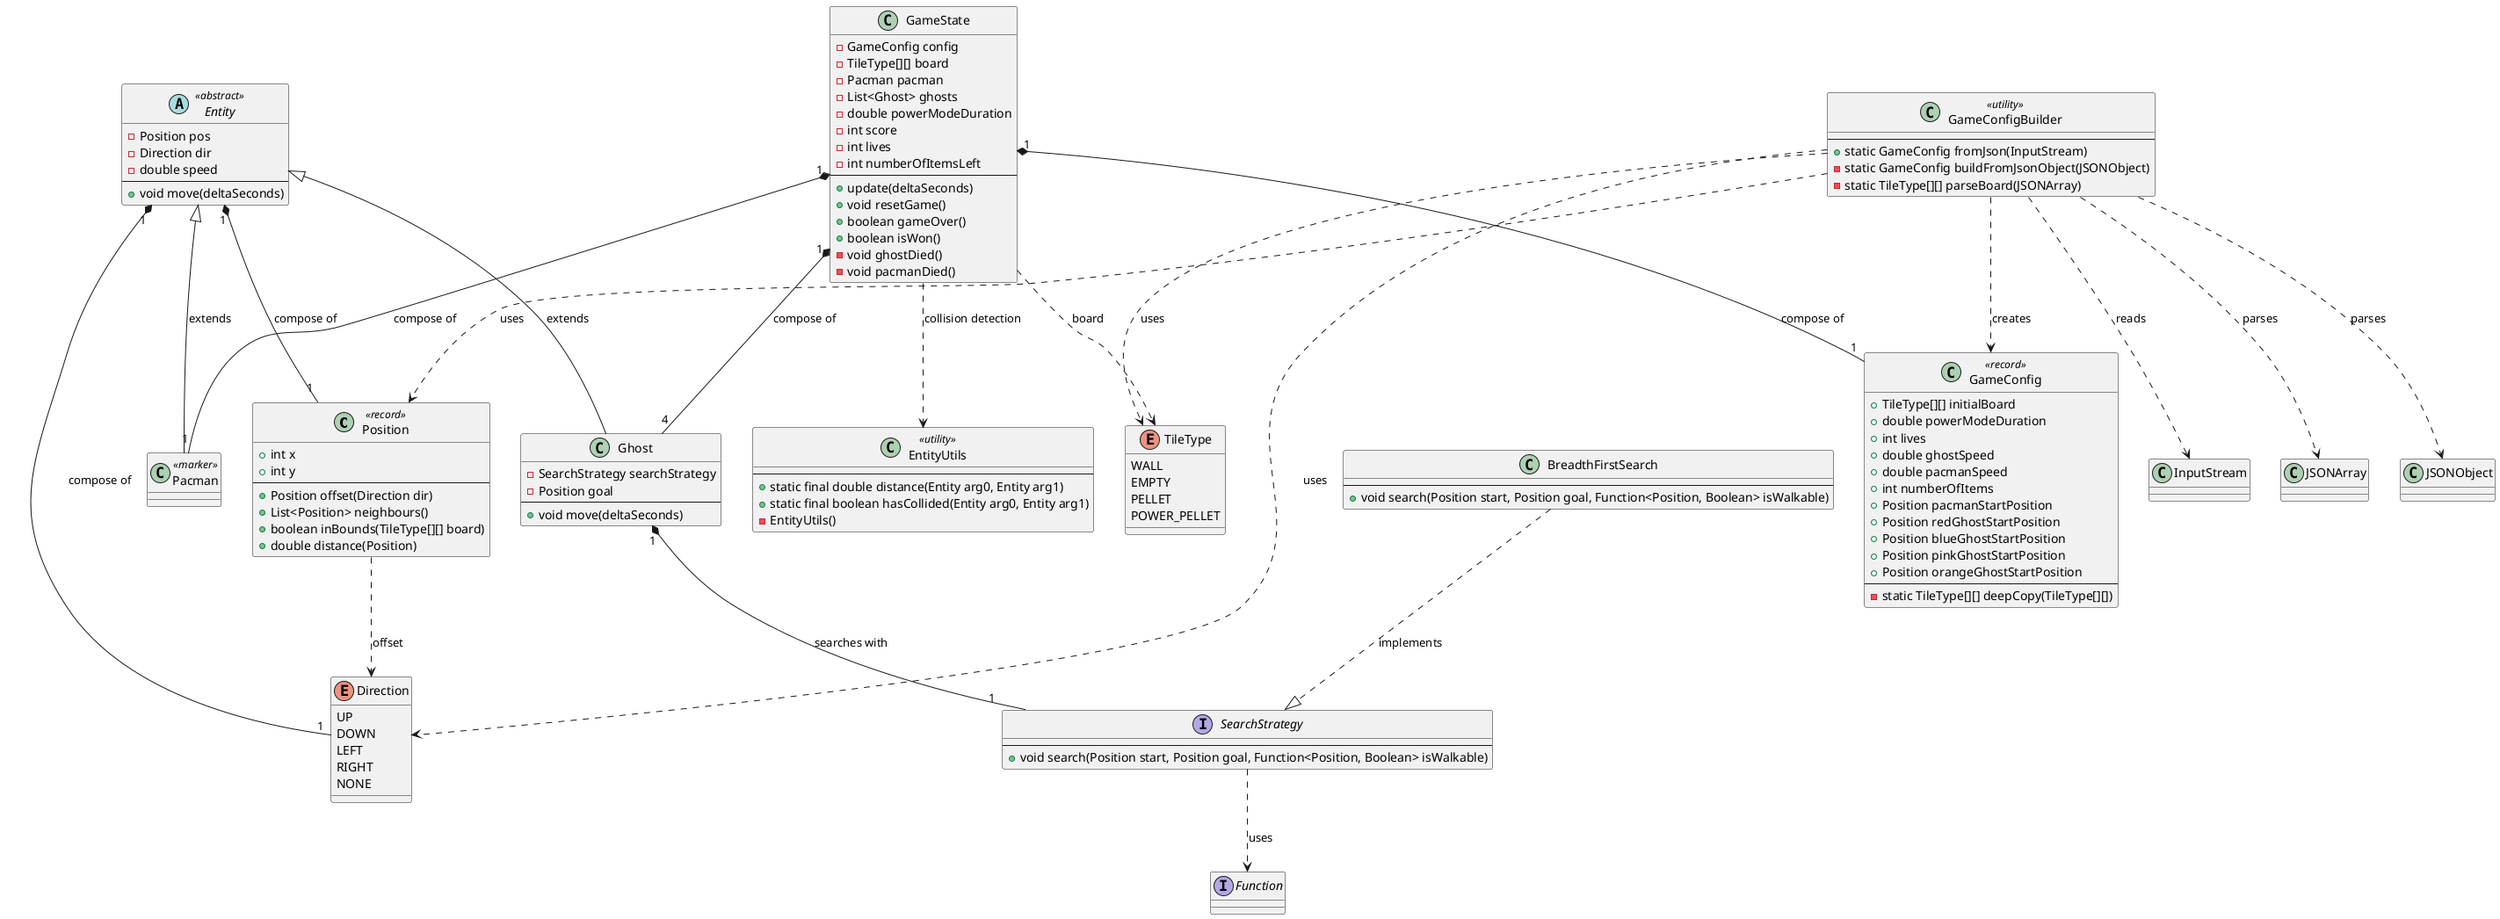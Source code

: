 @startuml

class Position <<record>> {
    + int x
    + int y
    --
    + Position offset(Direction dir)
    + List<Position> neighbours()
    + boolean inBounds(TileType[][] board)
    + double distance(Position)
}

abstract class Entity <<abstract>> {
    - Position pos
    - Direction dir
    - double speed
    --
    + void move(deltaSeconds)
}

class Pacman <<marker>>

interface Function

interface SearchStrategy {
    --
    + void search(Position start, Position goal, Function<Position, Boolean> isWalkable)
}

class BreadthFirstSearch {
    --
    + void search(Position start, Position goal, Function<Position, Boolean> isWalkable)
}

class Ghost {
    - SearchStrategy searchStrategy
    - Position goal
    --
    + void move(deltaSeconds)
}

class EntityUtils <<utility>> {
    --
    + static final double distance(Entity arg0, Entity arg1)
    + static final boolean hasCollided(Entity arg0, Entity arg1)
    - EntityUtils()
}

enum TileType {
    WALL
    EMPTY
    PELLET
    POWER_PELLET
}

enum Direction {
    UP
    DOWN
    LEFT
    RIGHT
    NONE
}

class GameConfig <<record>> {
    + TileType[][] initialBoard
    + double powerModeDuration
    + int lives
    + double ghostSpeed
    + double pacmanSpeed
    + int numberOfItems
    + Position pacmanStartPosition
    + Position redGhostStartPosition
    + Position blueGhostStartPosition
    + Position pinkGhostStartPosition
    + Position orangeGhostStartPosition
    --
    - static TileType[][] deepCopy(TileType[][])
}

class GameConfigBuilder <<utility>> {
    --
    + static GameConfig fromJson(InputStream)
    - static GameConfig buildFromJsonObject(JSONObject)
    - static TileType[][] parseBoard(JSONArray)
}

class GameState {
    - GameConfig config
    - TileType[][] board
    - Pacman pacman
    - List<Ghost> ghosts
    - double powerModeDuration
    - int score
    - int lives
    - int numberOfItemsLeft
    --
    + update(deltaSeconds)
    + void resetGame()
    + boolean gameOver()
    + boolean isWon()
    - void ghostDied()
    - void pacmanDied()
}

class InputStream
class JSONArray
class JSONObject

GameState "1" *-- "1" GameConfig : compose of
GameState "1" *-- "1" Pacman : compose of 
GameState "1" *-- "4" Ghost : compose of
Entity "1" *-- "1" Position : compose of
Entity "1" *-- "1" Direction : compose of
Ghost "1" *-- "1" SearchStrategy : searches with

BreadthFirstSearch ..|> SearchStrategy : implements
SearchStrategy ..> Function : uses

GameConfigBuilder ..> GameConfig : creates
GameConfigBuilder ..> InputStream : reads
GameConfigBuilder ..> Position : uses
GameConfigBuilder ..> Direction : uses
GameConfigBuilder ..> TileType : uses
GameConfigBuilder ..> JSONObject : parses
GameConfigBuilder ..> JSONArray : parses

Entity <|-- Ghost : extends
Entity <|-- Pacman : extends

GameState ..> TileType : board
Position ..> Direction : offset
GameState ..> EntityUtils : collision detection

@enduml

